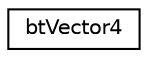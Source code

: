 digraph G
{
  edge [fontname="Helvetica",fontsize="10",labelfontname="Helvetica",labelfontsize="10"];
  node [fontname="Helvetica",fontsize="10",shape=record];
  rankdir=LR;
  Node1 [label="btVector4",height=0.2,width=0.4,color="black", fillcolor="white", style="filled",URL="$d0/d9d/classbtVector4.html"];
}
